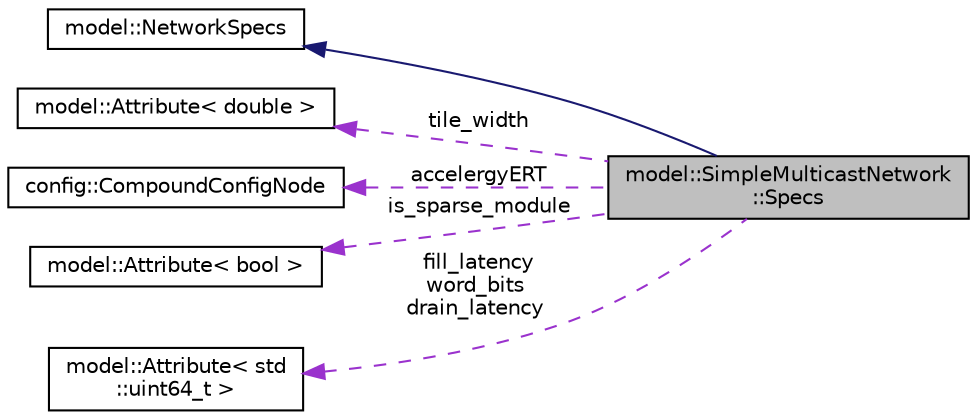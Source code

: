 digraph "model::SimpleMulticastNetwork::Specs"
{
 // LATEX_PDF_SIZE
  edge [fontname="Helvetica",fontsize="10",labelfontname="Helvetica",labelfontsize="10"];
  node [fontname="Helvetica",fontsize="10",shape=record];
  rankdir="LR";
  Node1 [label="model::SimpleMulticastNetwork\l::Specs",height=0.2,width=0.4,color="black", fillcolor="grey75", style="filled", fontcolor="black",tooltip=" "];
  Node2 -> Node1 [dir="back",color="midnightblue",fontsize="10",style="solid",fontname="Helvetica"];
  Node2 [label="model::NetworkSpecs",height=0.2,width=0.4,color="black", fillcolor="white", style="filled",URL="$structmodel_1_1NetworkSpecs.html",tooltip=" "];
  Node3 -> Node1 [dir="back",color="darkorchid3",fontsize="10",style="dashed",label=" tile_width" ,fontname="Helvetica"];
  Node3 [label="model::Attribute\< double \>",height=0.2,width=0.4,color="black", fillcolor="white", style="filled",URL="$classmodel_1_1Attribute.html",tooltip=" "];
  Node4 -> Node1 [dir="back",color="darkorchid3",fontsize="10",style="dashed",label=" accelergyERT" ,fontname="Helvetica"];
  Node4 [label="config::CompoundConfigNode",height=0.2,width=0.4,color="black", fillcolor="white", style="filled",URL="$classconfig_1_1CompoundConfigNode.html",tooltip=" "];
  Node5 -> Node1 [dir="back",color="darkorchid3",fontsize="10",style="dashed",label=" is_sparse_module" ,fontname="Helvetica"];
  Node5 [label="model::Attribute\< bool \>",height=0.2,width=0.4,color="black", fillcolor="white", style="filled",URL="$classmodel_1_1Attribute.html",tooltip=" "];
  Node6 -> Node1 [dir="back",color="darkorchid3",fontsize="10",style="dashed",label=" fill_latency\nword_bits\ndrain_latency" ,fontname="Helvetica"];
  Node6 [label="model::Attribute\< std\l::uint64_t \>",height=0.2,width=0.4,color="black", fillcolor="white", style="filled",URL="$classmodel_1_1Attribute.html",tooltip=" "];
}
